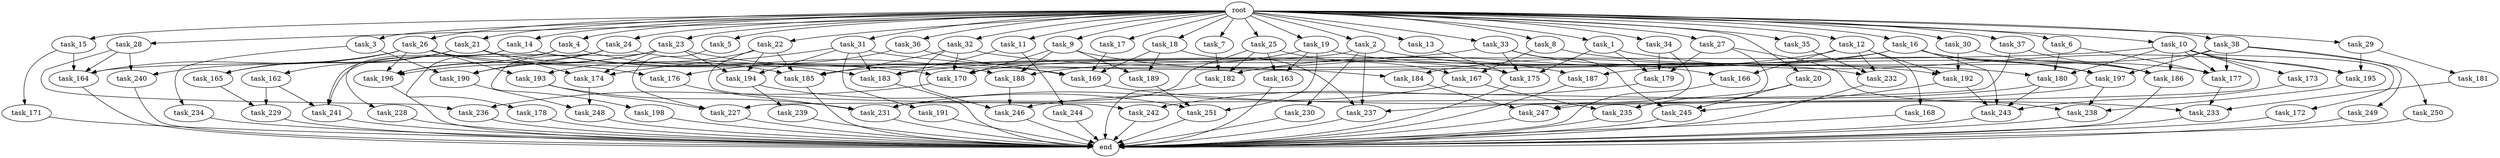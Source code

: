 digraph G {
  task_162 [size="8589934592.000000"];
  task_189 [size="9964324126.719999"];
  task_240 [size="12455405158.400000"];
  task_15 [size="10.240000"];
  task_229 [size="10050223472.639999"];
  task_175 [size="13142599925.760000"];
  task_9 [size="10.240000"];
  task_163 [size="2147483648.000000"];
  task_183 [size="9019431321.600000"];
  task_4 [size="10.240000"];
  task_179 [size="4638564679.680000"];
  task_166 [size="2748779069.440000"];
  task_13 [size="10.240000"];
  task_14 [size="10.240000"];
  task_174 [size="16320875724.800001"];
  task_3 [size="10.240000"];
  task_235 [size="7387343749.120000"];
  task_192 [size="5669356830.720000"];
  task_5 [size="10.240000"];
  task_169 [size="14602888806.400000"];
  task_20 [size="10.240000"];
  task_185 [size="16578573762.559999"];
  task_231 [size="8504035246.080000"];
  task_26 [size="10.240000"];
  task_28 [size="10.240000"];
  task_19 [size="10.240000"];
  task_233 [size="16234976378.880001"];
  task_2 [size="10.240000"];
  task_186 [size="14516989460.480000"];
  task_172 [size="5497558138.880000"];
  task_251 [size="9105330667.520000"];
  task_7 [size="10.240000"];
  task_176 [size="7645041786.880000"];
  task_25 [size="10.240000"];
  task_190 [size="9878424780.800001"];
  task_36 [size="10.240000"];
  task_31 [size="10.240000"];
  task_188 [size="4123168604.160000"];
  task_232 [size="3865470566.400000"];
  task_191 [size="6957847019.520000"];
  task_23 [size="10.240000"];
  task_165 [size="14087492730.880001"];
  task_194 [size="8074538516.480000"];
  task_238 [size="4209067950.080000"];
  task_193 [size="5841155522.560000"];
  task_237 [size="11081015623.680000"];
  task_29 [size="10.240000"];
  task_1 [size="10.240000"];
  task_197 [size="10307921510.400000"];
  task_195 [size="6614249635.840000"];
  task_173 [size="5497558138.880000"];
  task_236 [size="13915694039.040001"];
  task_171 [size="773094113.280000"];
  task_198 [size="773094113.280000"];
  task_184 [size="3521873182.720000"];
  task_244 [size="343597383.680000"];
  task_24 [size="10.240000"];
  task_18 [size="10.240000"];
  task_181 [size="343597383.680000"];
  task_167 [size="9363028705.280001"];
  task_243 [size="16320875724.800001"];
  task_249 [size="343597383.680000"];
  task_242 [size="3435973836.800000"];
  task_170 [size="6270652252.160000"];
  task_245 [size="7730941132.800000"];
  task_32 [size="10.240000"];
  task_12 [size="10.240000"];
  task_230 [size="2147483648.000000"];
  task_22 [size="10.240000"];
  task_248 [size="3521873182.720000"];
  task_168 [size="1374389534.720000"];
  task_21 [size="10.240000"];
  task_177 [size="12713103196.160000"];
  task_164 [size="15375982919.680000"];
  task_16 [size="10.240000"];
  task_30 [size="10.240000"];
  task_246 [size="8504035246.080000"];
  task_8 [size="10.240000"];
  task_34 [size="10.240000"];
  task_180 [size="17952963297.279999"];
  root [size="0.000000"];
  task_17 [size="10.240000"];
  end [size="0.000000"];
  task_178 [size="2147483648.000000"];
  task_10 [size="10.240000"];
  task_27 [size="10.240000"];
  task_182 [size="5239860101.120000"];
  task_6 [size="10.240000"];
  task_37 [size="10.240000"];
  task_35 [size="10.240000"];
  task_33 [size="10.240000"];
  task_241 [size="4810363371.520000"];
  task_239 [size="773094113.280000"];
  task_228 [size="1374389534.720000"];
  task_38 [size="10.240000"];
  task_234 [size="6957847019.520000"];
  task_196 [size="8761733283.840000"];
  task_247 [size="7645041786.880000"];
  task_187 [size="1717986918.400000"];
  task_11 [size="10.240000"];
  task_227 [size="7645041786.880000"];
  task_250 [size="343597383.680000"];

  task_162 -> task_229 [size="301989888.000000"];
  task_162 -> task_241 [size="301989888.000000"];
  task_189 -> task_251 [size="679477248.000000"];
  task_240 -> end [size="1.000000"];
  task_15 -> task_164 [size="75497472.000000"];
  task_15 -> task_171 [size="75497472.000000"];
  task_229 -> end [size="1.000000"];
  task_175 -> end [size="1.000000"];
  task_9 -> task_188 [size="134217728.000000"];
  task_9 -> task_187 [size="134217728.000000"];
  task_9 -> task_170 [size="134217728.000000"];
  task_9 -> task_189 [size="134217728.000000"];
  task_163 -> end [size="1.000000"];
  task_183 -> end [size="1.000000"];
  task_4 -> task_196 [size="33554432.000000"];
  task_4 -> task_183 [size="33554432.000000"];
  task_4 -> task_241 [size="33554432.000000"];
  task_179 -> task_242 [size="301989888.000000"];
  task_166 -> end [size="1.000000"];
  task_13 -> task_175 [size="536870912.000000"];
  task_14 -> task_188 [size="134217728.000000"];
  task_14 -> task_228 [size="134217728.000000"];
  task_14 -> task_241 [size="134217728.000000"];
  task_14 -> task_170 [size="134217728.000000"];
  task_174 -> task_248 [size="209715200.000000"];
  task_3 -> task_190 [size="679477248.000000"];
  task_3 -> task_234 [size="679477248.000000"];
  task_235 -> end [size="1.000000"];
  task_192 -> task_243 [size="411041792.000000"];
  task_192 -> task_245 [size="411041792.000000"];
  task_5 -> task_227 [size="75497472.000000"];
  task_169 -> task_233 [size="838860800.000000"];
  task_20 -> task_235 [size="209715200.000000"];
  task_20 -> task_245 [size="209715200.000000"];
  task_185 -> end [size="1.000000"];
  task_231 -> end [size="1.000000"];
  task_26 -> task_196 [size="536870912.000000"];
  task_26 -> task_165 [size="536870912.000000"];
  task_26 -> task_175 [size="536870912.000000"];
  task_26 -> task_240 [size="536870912.000000"];
  task_26 -> task_176 [size="536870912.000000"];
  task_26 -> task_164 [size="536870912.000000"];
  task_26 -> task_193 [size="536870912.000000"];
  task_28 -> task_236 [size="679477248.000000"];
  task_28 -> task_164 [size="679477248.000000"];
  task_28 -> task_240 [size="679477248.000000"];
  task_19 -> task_188 [size="134217728.000000"];
  task_19 -> task_177 [size="134217728.000000"];
  task_19 -> task_251 [size="134217728.000000"];
  task_19 -> task_163 [size="134217728.000000"];
  task_233 -> end [size="1.000000"];
  task_2 -> task_164 [size="209715200.000000"];
  task_2 -> task_232 [size="209715200.000000"];
  task_2 -> task_237 [size="209715200.000000"];
  task_2 -> task_230 [size="209715200.000000"];
  task_186 -> end [size="1.000000"];
  task_172 -> end [size="1.000000"];
  task_251 -> end [size="1.000000"];
  task_7 -> task_182 [size="301989888.000000"];
  task_176 -> task_231 [size="411041792.000000"];
  task_25 -> task_167 [size="75497472.000000"];
  task_25 -> task_231 [size="75497472.000000"];
  task_25 -> task_182 [size="75497472.000000"];
  task_25 -> task_163 [size="75497472.000000"];
  task_190 -> task_248 [size="134217728.000000"];
  task_36 -> task_176 [size="209715200.000000"];
  task_36 -> task_169 [size="209715200.000000"];
  task_31 -> task_180 [size="679477248.000000"];
  task_31 -> task_183 [size="679477248.000000"];
  task_31 -> task_191 [size="679477248.000000"];
  task_31 -> task_174 [size="679477248.000000"];
  task_31 -> task_194 [size="679477248.000000"];
  task_188 -> task_246 [size="411041792.000000"];
  task_232 -> end [size="1.000000"];
  task_191 -> end [size="1.000000"];
  task_23 -> task_198 [size="75497472.000000"];
  task_23 -> task_196 [size="75497472.000000"];
  task_23 -> task_169 [size="75497472.000000"];
  task_23 -> task_174 [size="75497472.000000"];
  task_23 -> task_190 [size="75497472.000000"];
  task_23 -> task_194 [size="75497472.000000"];
  task_165 -> task_229 [size="679477248.000000"];
  task_194 -> task_239 [size="75497472.000000"];
  task_194 -> task_251 [size="75497472.000000"];
  task_238 -> end [size="1.000000"];
  task_193 -> task_231 [size="134217728.000000"];
  task_193 -> task_227 [size="134217728.000000"];
  task_237 -> end [size="1.000000"];
  task_29 -> task_181 [size="33554432.000000"];
  task_29 -> task_195 [size="33554432.000000"];
  task_1 -> task_179 [size="75497472.000000"];
  task_1 -> task_195 [size="75497472.000000"];
  task_1 -> task_175 [size="75497472.000000"];
  task_197 -> task_237 [size="33554432.000000"];
  task_197 -> task_238 [size="33554432.000000"];
  task_195 -> task_238 [size="75497472.000000"];
  task_173 -> task_243 [size="838860800.000000"];
  task_236 -> end [size="1.000000"];
  task_171 -> end [size="1.000000"];
  task_198 -> end [size="1.000000"];
  task_184 -> task_247 [size="134217728.000000"];
  task_244 -> end [size="1.000000"];
  task_24 -> task_178 [size="209715200.000000"];
  task_24 -> task_196 [size="209715200.000000"];
  task_24 -> task_190 [size="209715200.000000"];
  task_24 -> task_184 [size="209715200.000000"];
  task_18 -> task_189 [size="838860800.000000"];
  task_18 -> task_169 [size="838860800.000000"];
  task_18 -> task_237 [size="838860800.000000"];
  task_181 -> task_233 [size="536870912.000000"];
  task_167 -> task_231 [size="209715200.000000"];
  task_167 -> task_235 [size="209715200.000000"];
  task_243 -> end [size="1.000000"];
  task_249 -> end [size="1.000000"];
  task_242 -> end [size="1.000000"];
  task_170 -> task_236 [size="679477248.000000"];
  task_245 -> end [size="1.000000"];
  task_32 -> task_246 [size="209715200.000000"];
  task_32 -> task_192 [size="209715200.000000"];
  task_32 -> task_170 [size="209715200.000000"];
  task_32 -> task_185 [size="209715200.000000"];
  task_12 -> task_168 [size="134217728.000000"];
  task_12 -> task_232 [size="134217728.000000"];
  task_12 -> task_182 [size="134217728.000000"];
  task_12 -> task_192 [size="134217728.000000"];
  task_12 -> task_166 [size="134217728.000000"];
  task_230 -> end [size="1.000000"];
  task_22 -> task_185 [size="33554432.000000"];
  task_22 -> task_242 [size="33554432.000000"];
  task_22 -> task_194 [size="33554432.000000"];
  task_22 -> task_193 [size="33554432.000000"];
  task_248 -> end [size="1.000000"];
  task_168 -> end [size="1.000000"];
  task_21 -> task_162 [size="838860800.000000"];
  task_21 -> task_165 [size="838860800.000000"];
  task_21 -> task_174 [size="838860800.000000"];
  task_21 -> task_185 [size="838860800.000000"];
  task_177 -> task_233 [size="209715200.000000"];
  task_164 -> end [size="1.000000"];
  task_16 -> task_197 [size="134217728.000000"];
  task_16 -> task_186 [size="134217728.000000"];
  task_16 -> task_184 [size="134217728.000000"];
  task_16 -> task_170 [size="134217728.000000"];
  task_16 -> task_243 [size="134217728.000000"];
  task_30 -> task_186 [size="209715200.000000"];
  task_30 -> task_192 [size="209715200.000000"];
  task_246 -> end [size="1.000000"];
  task_8 -> task_167 [size="838860800.000000"];
  task_8 -> task_197 [size="838860800.000000"];
  task_34 -> task_179 [size="75497472.000000"];
  task_34 -> task_247 [size="75497472.000000"];
  task_180 -> task_243 [size="209715200.000000"];
  task_180 -> task_246 [size="209715200.000000"];
  root -> task_26 [size="1.000000"];
  root -> task_8 [size="1.000000"];
  root -> task_34 [size="1.000000"];
  root -> task_28 [size="1.000000"];
  root -> task_15 [size="1.000000"];
  root -> task_29 [size="1.000000"];
  root -> task_17 [size="1.000000"];
  root -> task_9 [size="1.000000"];
  root -> task_6 [size="1.000000"];
  root -> task_2 [size="1.000000"];
  root -> task_10 [size="1.000000"];
  root -> task_27 [size="1.000000"];
  root -> task_7 [size="1.000000"];
  root -> task_4 [size="1.000000"];
  root -> task_24 [size="1.000000"];
  root -> task_25 [size="1.000000"];
  root -> task_18 [size="1.000000"];
  root -> task_20 [size="1.000000"];
  root -> task_35 [size="1.000000"];
  root -> task_13 [size="1.000000"];
  root -> task_31 [size="1.000000"];
  root -> task_14 [size="1.000000"];
  root -> task_1 [size="1.000000"];
  root -> task_23 [size="1.000000"];
  root -> task_11 [size="1.000000"];
  root -> task_3 [size="1.000000"];
  root -> task_37 [size="1.000000"];
  root -> task_32 [size="1.000000"];
  root -> task_5 [size="1.000000"];
  root -> task_12 [size="1.000000"];
  root -> task_38 [size="1.000000"];
  root -> task_22 [size="1.000000"];
  root -> task_19 [size="1.000000"];
  root -> task_33 [size="1.000000"];
  root -> task_36 [size="1.000000"];
  root -> task_21 [size="1.000000"];
  root -> task_16 [size="1.000000"];
  root -> task_30 [size="1.000000"];
  task_17 -> task_169 [size="301989888.000000"];
  task_178 -> end [size="1.000000"];
  task_10 -> task_186 [size="536870912.000000"];
  task_10 -> task_195 [size="536870912.000000"];
  task_10 -> task_172 [size="536870912.000000"];
  task_10 -> task_173 [size="536870912.000000"];
  task_10 -> task_185 [size="536870912.000000"];
  task_10 -> task_180 [size="536870912.000000"];
  task_10 -> task_177 [size="536870912.000000"];
  task_10 -> task_247 [size="536870912.000000"];
  task_27 -> task_179 [size="301989888.000000"];
  task_27 -> task_235 [size="301989888.000000"];
  task_27 -> task_238 [size="301989888.000000"];
  task_182 -> end [size="1.000000"];
  task_6 -> task_180 [size="536870912.000000"];
  task_6 -> task_177 [size="536870912.000000"];
  task_37 -> task_186 [size="536870912.000000"];
  task_37 -> task_227 [size="536870912.000000"];
  task_35 -> task_232 [size="33554432.000000"];
  task_33 -> task_183 [size="134217728.000000"];
  task_33 -> task_175 [size="134217728.000000"];
  task_33 -> task_166 [size="134217728.000000"];
  task_33 -> task_245 [size="134217728.000000"];
  task_241 -> end [size="1.000000"];
  task_239 -> end [size="1.000000"];
  task_228 -> end [size="1.000000"];
  task_38 -> task_197 [size="33554432.000000"];
  task_38 -> task_250 [size="33554432.000000"];
  task_38 -> task_177 [size="33554432.000000"];
  task_38 -> task_249 [size="33554432.000000"];
  task_38 -> task_187 [size="33554432.000000"];
  task_234 -> end [size="1.000000"];
  task_196 -> end [size="1.000000"];
  task_247 -> end [size="1.000000"];
  task_187 -> end [size="1.000000"];
  task_11 -> task_244 [size="33554432.000000"];
  task_11 -> task_183 [size="33554432.000000"];
  task_227 -> end [size="1.000000"];
  task_250 -> end [size="1.000000"];
}
